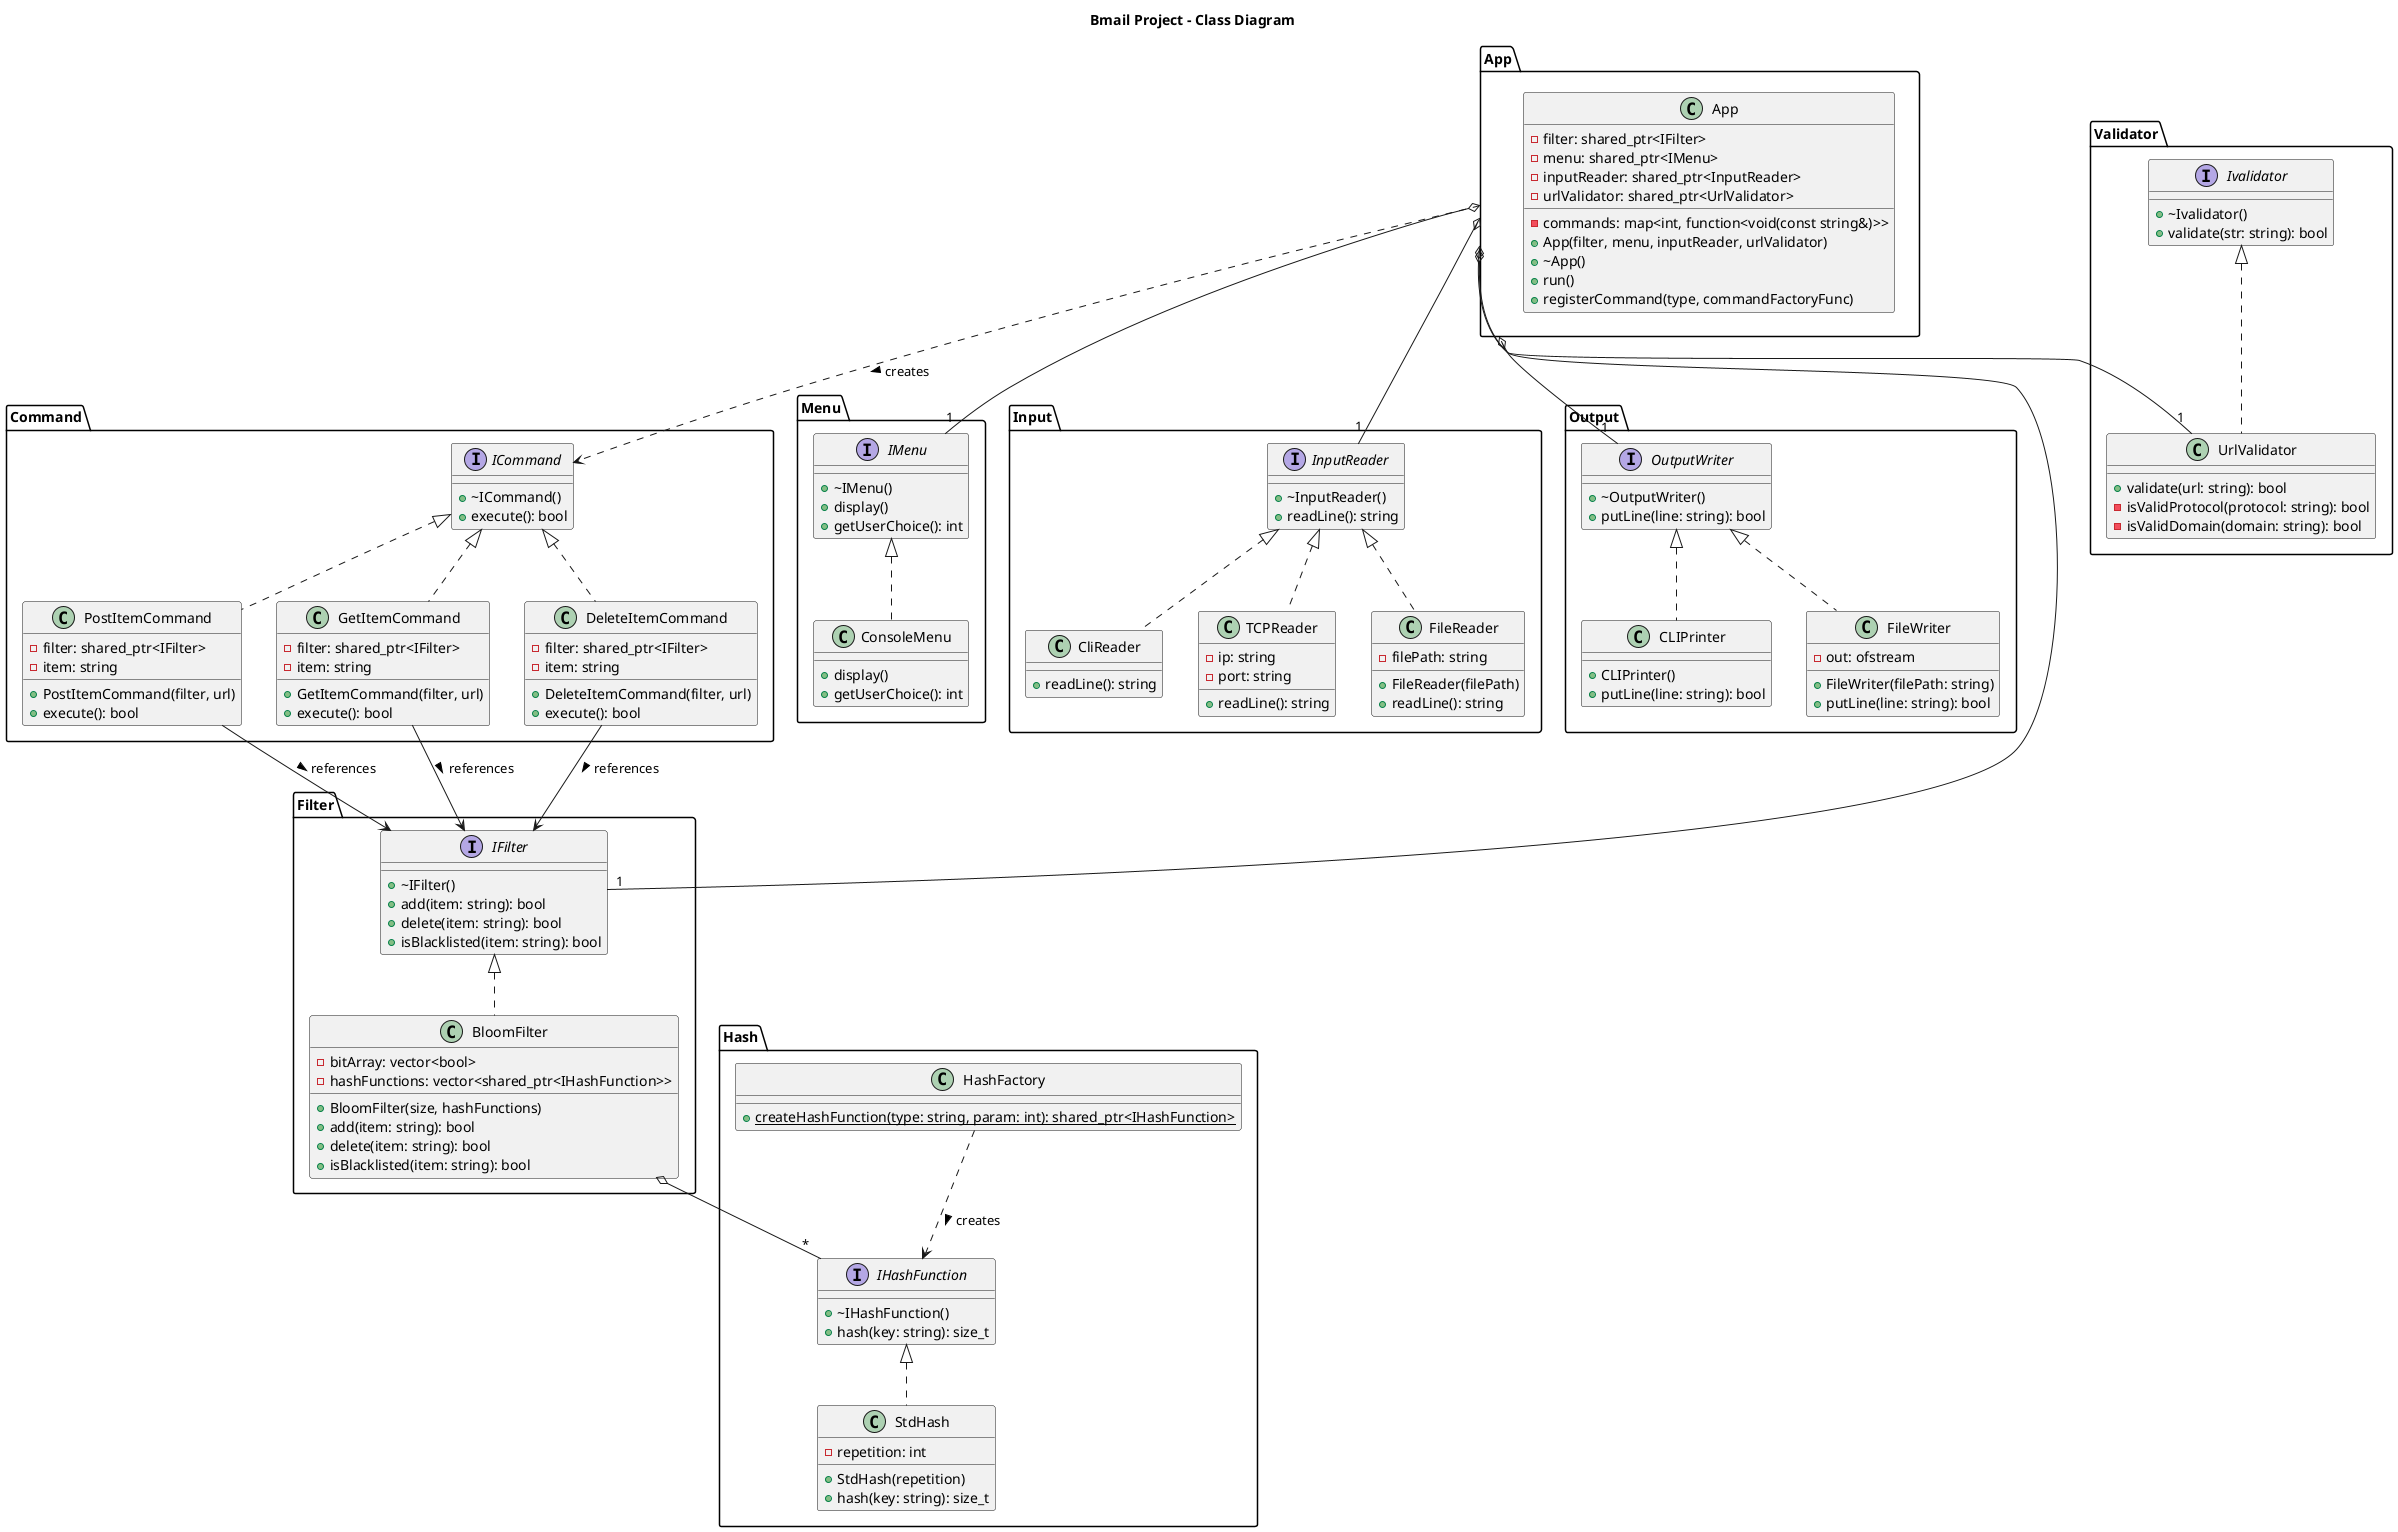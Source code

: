@startuml bmail

title Bmail Project - Class Diagram

package App {
  class App {
    - commands: map<int, function<void(const string&)>>
    - filter: shared_ptr<IFilter>
    - menu: shared_ptr<IMenu>
    - inputReader: shared_ptr<InputReader>
    - urlValidator: shared_ptr<UrlValidator>
    + App(filter, menu, inputReader, urlValidator)
    + ~App()
    + run()
    + registerCommand(type, commandFactoryFunc)
  }
}

package Filter {
  interface IFilter {
    + ~IFilter()
    + add(item: string): bool
    + delete(item: string): bool
    + isBlacklisted(item: string): bool
  }
  
  class BloomFilter {
    - bitArray: vector<bool>
    - hashFunctions: vector<shared_ptr<IHashFunction>>
    + BloomFilter(size, hashFunctions)
    + add(item: string): bool
    + delete(item: string): bool
    + isBlacklisted(item: string): bool
  }
}

package Hash {
  interface IHashFunction {
    + ~IHashFunction()
    + hash(key: string): size_t
  }
  
  class StdHash {
    - repetition: int
    + StdHash(repetition)
    + hash(key: string): size_t
  }
  
  class HashFactory {
    + {static} createHashFunction(type: string, param: int): shared_ptr<IHashFunction>
  }
}

package Command {
  interface ICommand {
    + ~ICommand()
    + execute(): bool
  }
  
  class PostItemCommand {
    - filter: shared_ptr<IFilter>
    - item: string
    + PostItemCommand(filter, url)
    + execute(): bool
  }
  
  class GetItemCommand {
    - filter: shared_ptr<IFilter>
    - item: string
    + GetItemCommand(filter, url)
    + execute(): bool
  }
  
  class DeleteItemCommand {
    - filter: shared_ptr<IFilter>
    - item: string
    + DeleteItemCommand(filter, url)
    + execute(): bool
  }
}

package Menu {
  interface IMenu {
    + ~IMenu()
    + display()
    + getUserChoice(): int
  }
  
  class ConsoleMenu {
    + display()
    + getUserChoice(): int
  }
}

package Input {
  interface InputReader {
    + ~InputReader()
    + readLine(): string
  }
  
  class CliReader {
    + readLine(): string
  }
  
  class TCPReader {
    - ip: string
    - port: string
    + readLine(): string
  }

  class FileReader {
    - filePath: string
    + FileReader(filePath)
    + readLine(): string
  }
}

package Validator {
  interface Ivalidator {
    + ~Ivalidator()
    + validate(str: string): bool
  }
  
  class UrlValidator {
    + validate(url: string): bool
    - isValidProtocol(protocol: string): bool
    - isValidDomain(domain: string): bool
  }
}

package Output {
  interface OutputWriter {
    + ~OutputWriter()
    + putLine(line: string): bool
  }
  
  class CLIPrinter {
    + CLIPrinter()
    + putLine(line: string): bool
  }
  
  class FileWriter {
    - out: ofstream
    + FileWriter(filePath: string)
    + putLine(line: string): bool
  }
}

' Inheritance relationships
IFilter <|.. BloomFilter
IHashFunction <|.. StdHash
ICommand <|.. PostItemCommand
ICommand <|.. GetItemCommand
ICommand <|.. DeleteItemCommand
IMenu <|.. ConsoleMenu
InputReader <|.. CliReader
InputReader <|.. FileReader
InputReader <|.. TCPReader
Ivalidator <|.. UrlValidator
OutputWriter <|.. CLIPrinter
OutputWriter <|.. FileWriter

' Composition & Dependency relationships
App o-- "1" IFilter
App o-- "1" IMenu
App o-- "1" InputReader
App o-- "1" OutputWriter
App o-- "1" UrlValidator
App ..> ICommand : creates >
BloomFilter o-- "*" IHashFunction
PostItemCommand --> IFilter : references >
GetItemCommand --> IFilter : references >
DeleteItemCommand --> IFilter : references >
HashFactory ..> IHashFunction : creates >

@enduml